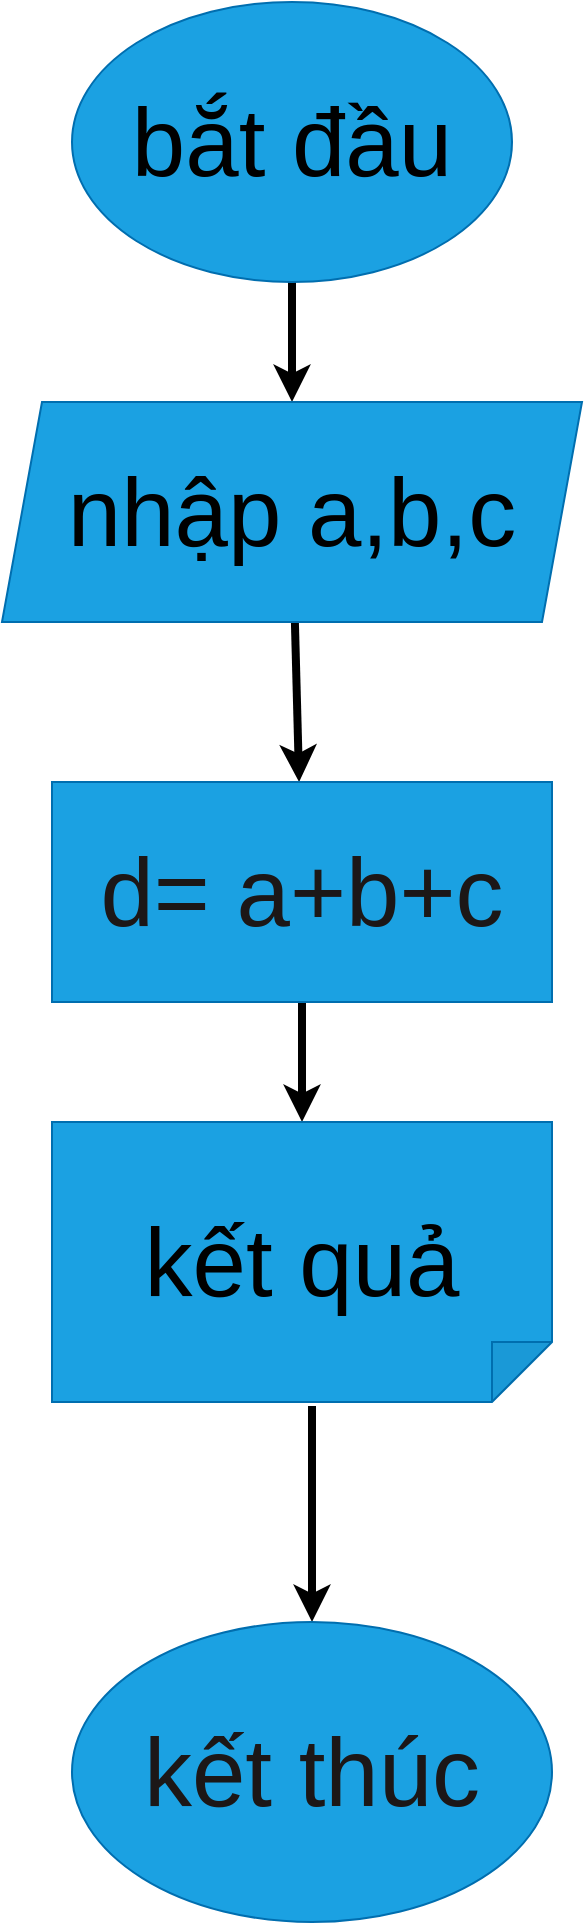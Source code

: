 <mxfile>
    <diagram id="KPEARrJkwZRJKNdDiKyn" name="Page-1">
        <mxGraphModel dx="1130" dy="792" grid="1" gridSize="10" guides="1" tooltips="1" connect="1" arrows="1" fold="1" page="1" pageScale="1" pageWidth="850" pageHeight="1100" math="0" shadow="0">
            <root>
                <mxCell id="0"/>
                <mxCell id="1" parent="0"/>
                <mxCell id="4" value="" style="edgeStyle=none;html=1;fontSize=48;fontColor=#000000;strokeWidth=4;" edge="1" parent="1" source="2" target="3">
                    <mxGeometry relative="1" as="geometry"/>
                </mxCell>
                <mxCell id="2" value="bắt đầu" style="ellipse;whiteSpace=wrap;html=1;fontSize=48;fillColor=#1ba1e2;fontColor=#000000;strokeColor=#006EAF;" vertex="1" parent="1">
                    <mxGeometry x="280" y="80" width="220" height="140" as="geometry"/>
                </mxCell>
                <mxCell id="6" value="" style="edgeStyle=none;html=1;strokeWidth=4;fontSize=48;fontColor=#000000;" edge="1" parent="1" source="3" target="7">
                    <mxGeometry relative="1" as="geometry">
                        <mxPoint x="350.794" y="430" as="targetPoint"/>
                    </mxGeometry>
                </mxCell>
                <mxCell id="3" value="nhập a,b,c" style="shape=parallelogram;perimeter=parallelogramPerimeter;whiteSpace=wrap;html=1;fixedSize=1;fontSize=48;fillColor=#1ba1e2;strokeColor=#006EAF;fontColor=#000000;" vertex="1" parent="1">
                    <mxGeometry x="245" y="280" width="290" height="110" as="geometry"/>
                </mxCell>
                <mxCell id="9" value="" style="edgeStyle=none;html=1;strokeWidth=4;fontSize=48;fontColor=#1c1717;exitX=1.014;exitY=0.48;exitDx=0;exitDy=0;exitPerimeter=0;" edge="1" parent="1" source="10" target="8">
                    <mxGeometry relative="1" as="geometry">
                        <mxPoint x="400" y="820" as="sourcePoint"/>
                    </mxGeometry>
                </mxCell>
                <mxCell id="11" value="" style="edgeStyle=none;html=1;strokeWidth=4;fontSize=48;fontColor=#1c1717;" edge="1" parent="1" source="7" target="10">
                    <mxGeometry relative="1" as="geometry"/>
                </mxCell>
                <mxCell id="7" value="d= a+b+c" style="whiteSpace=wrap;html=1;fontSize=48;fillColor=#1ba1e2;strokeColor=#006EAF;fontColor=#1c1717;" vertex="1" parent="1">
                    <mxGeometry x="270" y="470" width="250" height="110" as="geometry"/>
                </mxCell>
                <mxCell id="8" value="kết thúc" style="ellipse;whiteSpace=wrap;html=1;fontSize=48;fillColor=#1ba1e2;strokeColor=#006EAF;fontColor=#1c1717;" vertex="1" parent="1">
                    <mxGeometry x="280" y="890" width="240" height="150" as="geometry"/>
                </mxCell>
                <mxCell id="10" value="kết quả" style="shape=note;whiteSpace=wrap;html=1;backgroundOutline=1;darkOpacity=0.05;fontSize=48;fontColor=#000000;direction=south;fillColor=#1ba1e2;strokeColor=#006EAF;" vertex="1" parent="1">
                    <mxGeometry x="270" y="640" width="250" height="140" as="geometry"/>
                </mxCell>
            </root>
        </mxGraphModel>
    </diagram>
</mxfile>